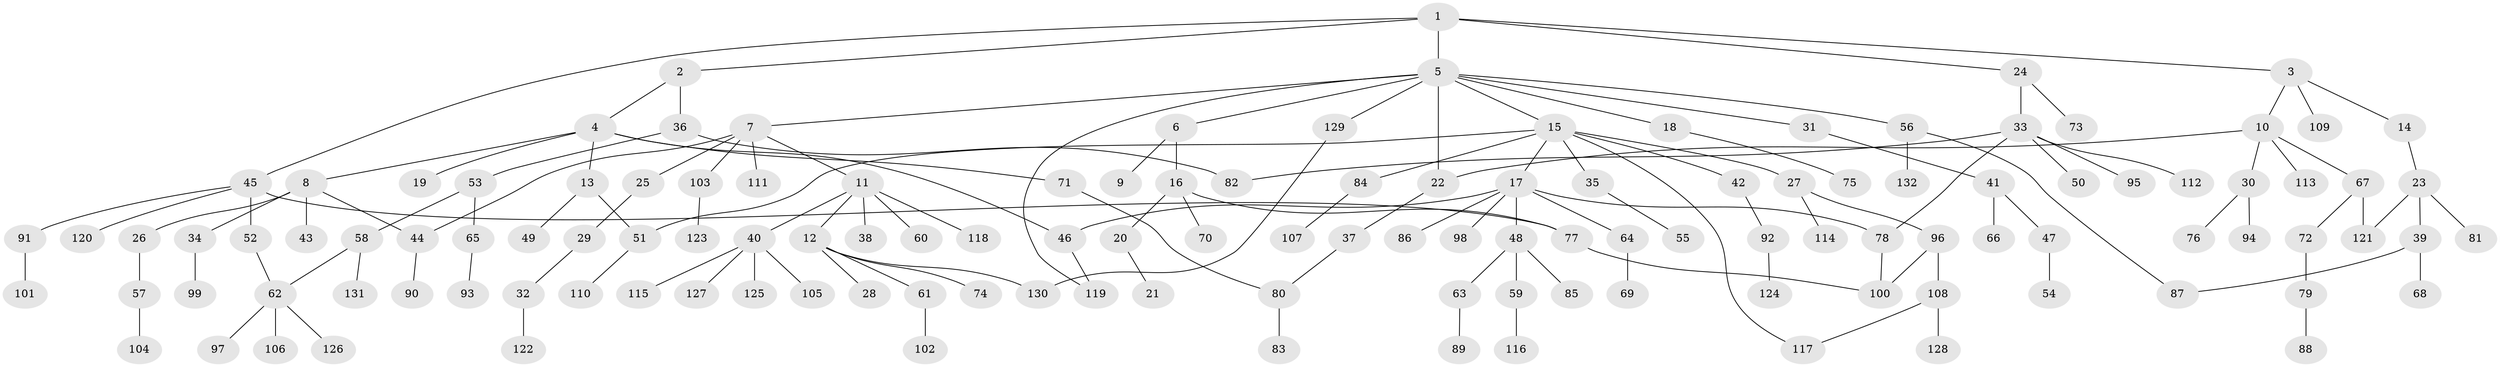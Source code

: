 // Generated by graph-tools (version 1.1) at 2025/41/03/09/25 04:41:47]
// undirected, 132 vertices, 147 edges
graph export_dot {
graph [start="1"]
  node [color=gray90,style=filled];
  1;
  2;
  3;
  4;
  5;
  6;
  7;
  8;
  9;
  10;
  11;
  12;
  13;
  14;
  15;
  16;
  17;
  18;
  19;
  20;
  21;
  22;
  23;
  24;
  25;
  26;
  27;
  28;
  29;
  30;
  31;
  32;
  33;
  34;
  35;
  36;
  37;
  38;
  39;
  40;
  41;
  42;
  43;
  44;
  45;
  46;
  47;
  48;
  49;
  50;
  51;
  52;
  53;
  54;
  55;
  56;
  57;
  58;
  59;
  60;
  61;
  62;
  63;
  64;
  65;
  66;
  67;
  68;
  69;
  70;
  71;
  72;
  73;
  74;
  75;
  76;
  77;
  78;
  79;
  80;
  81;
  82;
  83;
  84;
  85;
  86;
  87;
  88;
  89;
  90;
  91;
  92;
  93;
  94;
  95;
  96;
  97;
  98;
  99;
  100;
  101;
  102;
  103;
  104;
  105;
  106;
  107;
  108;
  109;
  110;
  111;
  112;
  113;
  114;
  115;
  116;
  117;
  118;
  119;
  120;
  121;
  122;
  123;
  124;
  125;
  126;
  127;
  128;
  129;
  130;
  131;
  132;
  1 -- 2;
  1 -- 3;
  1 -- 5;
  1 -- 24;
  1 -- 45;
  2 -- 4;
  2 -- 36;
  3 -- 10;
  3 -- 14;
  3 -- 109;
  4 -- 8;
  4 -- 13;
  4 -- 19;
  4 -- 46;
  4 -- 71;
  5 -- 6;
  5 -- 7;
  5 -- 15;
  5 -- 18;
  5 -- 22;
  5 -- 31;
  5 -- 56;
  5 -- 129;
  5 -- 119;
  6 -- 9;
  6 -- 16;
  7 -- 11;
  7 -- 25;
  7 -- 44;
  7 -- 103;
  7 -- 111;
  8 -- 26;
  8 -- 34;
  8 -- 43;
  8 -- 44;
  10 -- 30;
  10 -- 67;
  10 -- 113;
  10 -- 22;
  11 -- 12;
  11 -- 38;
  11 -- 40;
  11 -- 60;
  11 -- 118;
  12 -- 28;
  12 -- 61;
  12 -- 74;
  12 -- 130;
  13 -- 49;
  13 -- 51;
  14 -- 23;
  15 -- 17;
  15 -- 27;
  15 -- 35;
  15 -- 42;
  15 -- 51;
  15 -- 84;
  15 -- 117;
  16 -- 20;
  16 -- 70;
  16 -- 77;
  17 -- 48;
  17 -- 64;
  17 -- 86;
  17 -- 98;
  17 -- 46;
  17 -- 78;
  18 -- 75;
  20 -- 21;
  22 -- 37;
  23 -- 39;
  23 -- 81;
  23 -- 121;
  24 -- 33;
  24 -- 73;
  25 -- 29;
  26 -- 57;
  27 -- 96;
  27 -- 114;
  29 -- 32;
  30 -- 76;
  30 -- 94;
  31 -- 41;
  32 -- 122;
  33 -- 50;
  33 -- 78;
  33 -- 82;
  33 -- 95;
  33 -- 112;
  34 -- 99;
  35 -- 55;
  36 -- 53;
  36 -- 82;
  37 -- 80;
  39 -- 68;
  39 -- 87;
  40 -- 105;
  40 -- 115;
  40 -- 125;
  40 -- 127;
  41 -- 47;
  41 -- 66;
  42 -- 92;
  44 -- 90;
  45 -- 52;
  45 -- 77;
  45 -- 91;
  45 -- 120;
  46 -- 119;
  47 -- 54;
  48 -- 59;
  48 -- 63;
  48 -- 85;
  51 -- 110;
  52 -- 62;
  53 -- 58;
  53 -- 65;
  56 -- 87;
  56 -- 132;
  57 -- 104;
  58 -- 62;
  58 -- 131;
  59 -- 116;
  61 -- 102;
  62 -- 97;
  62 -- 106;
  62 -- 126;
  63 -- 89;
  64 -- 69;
  65 -- 93;
  67 -- 72;
  67 -- 121;
  71 -- 80;
  72 -- 79;
  77 -- 100;
  78 -- 100;
  79 -- 88;
  80 -- 83;
  84 -- 107;
  91 -- 101;
  92 -- 124;
  96 -- 108;
  96 -- 100;
  103 -- 123;
  108 -- 117;
  108 -- 128;
  129 -- 130;
}
